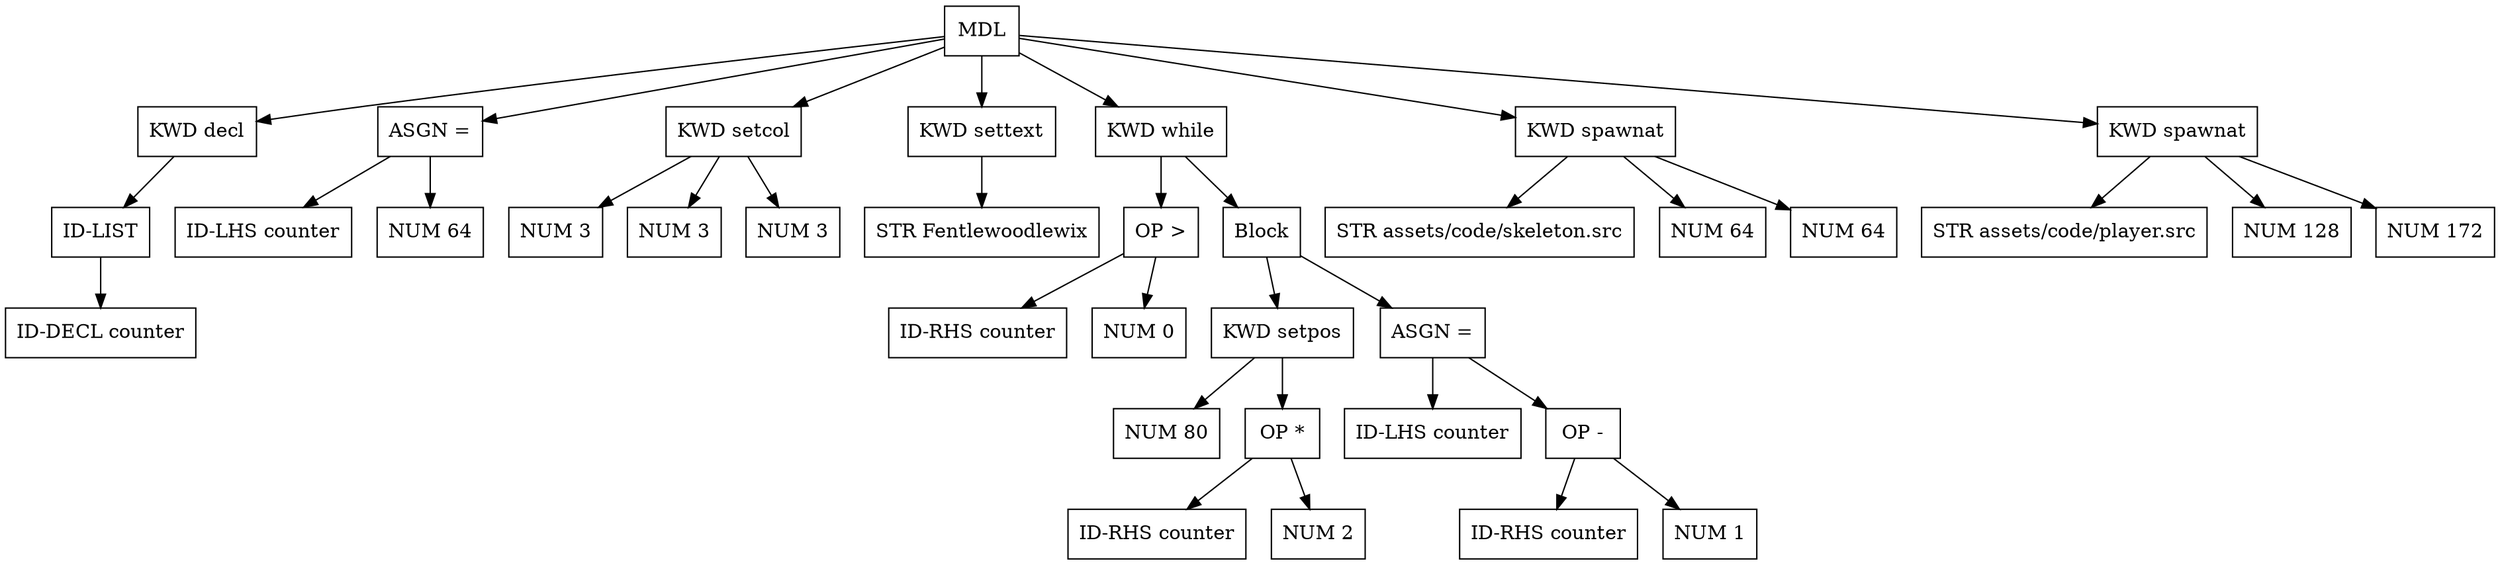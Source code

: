 digraph G {
node [shape = circle];
node0 [ uuid = "ea22023d-2875-4b54-ad1e-e779fe158798" shape = "record" label = "MDL
 " ];
node1 [ uuid = "f8eb4b17-aa47-4fd5-aab5-5d1c052a246c" shape = "record" label = "KWD
 decl" ];
node2 [ uuid = "a7a5d378-7a40-43c1-9b8a-9b5d17b72439" shape = "record" label = "ID-LIST
 " ];
node3 [ uuid = "46658721-c511-4ff4-b4b7-743c4e793e78" shape = "record" label = "ID-DECL
 counter" ];
node2 -> node3;
node1 -> node2;
node0 -> node1;
node5 [ uuid = "a4f90ee0-ebd6-47ca-b7b4-75aae99deddd" shape = "record" label = "ASGN
 =" ];
node4 [ uuid = "9b7d7871-04e1-494a-84b1-00d5a927cc25" shape = "record" label = "ID-LHS
 counter" ];
node5 -> node4;
node6 [ uuid = "c1a51ab1-7f9d-4c92-ae9c-ce923a325dea" shape = "record" label = "NUM
 64" ];
node5 -> node6;
node0 -> node5;
node7 [ uuid = "a78c393b-48ae-456b-b20b-4e947ed2f39d" shape = "record" label = "KWD
 setcol" ];
node8 [ uuid = "566c22c6-7b2b-4078-b5ed-6282fb9371c1" shape = "record" label = "NUM
 3" ];
node7 -> node8;
node9 [ uuid = "88d22bd1-27c9-43bb-8cbc-10b270fb6d4d" shape = "record" label = "NUM
 3" ];
node7 -> node9;
node10 [ uuid = "67ff0e87-6607-44d1-9390-55eec8dc45ce" shape = "record" label = "NUM
 3" ];
node7 -> node10;
node0 -> node7;
node11 [ uuid = "5ebd204c-36da-4365-9d37-88fdb1625671" shape = "record" label = "KWD
 settext" ];
node12 [ uuid = "7438e700-5979-4c6b-9064-2d4fb988a6c8" shape = "record" label = "STR
 Fentlewoodlewix" ];
node11 -> node12;
node0 -> node11;
node13 [ uuid = "f313f88f-4da0-4e56-93b1-4152f7acc32e" shape = "record" label = "KWD
 while" ];
node15 [ uuid = "b4baf2d9-6138-48ab-b482-cad096af40a4" shape = "record" label = "OP
 \>" ];
node14 [ uuid = "c65609d0-332b-42b6-9c05-0543982c51d6" shape = "record" label = "ID-RHS
 counter" ];
node15 -> node14;
node16 [ uuid = "71bdd748-39c3-4a07-93b0-49e231a93860" shape = "record" label = "NUM
 0" ];
node15 -> node16;
node13 -> node15;
node17 [ uuid = "3426f720-8a6b-44bb-a6a0-141357ce13e2" shape = "record" label = "Block
 " ];
node18 [ uuid = "bbd438b2-7bcf-4a61-b1d5-34595ca0af96" shape = "record" label = "KWD
 setpos" ];
node19 [ uuid = "0ca01c1d-10c5-4bb0-9dc5-a658f7040681" shape = "record" label = "NUM
 80" ];
node18 -> node19;
node21 [ uuid = "8805bd3c-c0a3-419f-949f-66a3d7744744" shape = "record" label = "OP
 *" ];
node20 [ uuid = "053f7e3a-2063-40e9-bad1-b0950f4021f9" shape = "record" label = "ID-RHS
 counter" ];
node21 -> node20;
node22 [ uuid = "35ded713-4b8e-4e8b-962a-ec095bede381" shape = "record" label = "NUM
 2" ];
node21 -> node22;
node18 -> node21;
node17 -> node18;
node24 [ uuid = "a888561e-0cf4-402d-a746-6a70393c67a8" shape = "record" label = "ASGN
 =" ];
node23 [ uuid = "c37d764c-ccef-47ce-ad7f-2e1728cc6355" shape = "record" label = "ID-LHS
 counter" ];
node24 -> node23;
node26 [ uuid = "a45dcebd-17ce-4a4d-989b-18daa94a1265" shape = "record" label = "OP
 -" ];
node25 [ uuid = "05ee8889-2a16-477b-b8b0-c1e9652ce7e8" shape = "record" label = "ID-RHS
 counter" ];
node26 -> node25;
node27 [ uuid = "3c4ae24c-e596-4d60-8e8e-74909ef14a4b" shape = "record" label = "NUM
 1" ];
node26 -> node27;
node24 -> node26;
node17 -> node24;
node13 -> node17;
node0 -> node13;
node28 [ uuid = "a861beea-cb74-4024-8a2d-f014591eec3e" shape = "record" label = "KWD
 spawnat" ];
node29 [ uuid = "586e21d5-05cc-4cd1-8e42-fe0faffd5879" shape = "record" label = "STR
 assets/code/skeleton.src" ];
node28 -> node29;
node30 [ uuid = "6cf16081-8969-4965-8921-e29641fb700a" shape = "record" label = "NUM
 64" ];
node28 -> node30;
node31 [ uuid = "723405aa-28c2-4112-82bb-6e0dab864f3e" shape = "record" label = "NUM
 64" ];
node28 -> node31;
node0 -> node28;
node32 [ uuid = "7a40926e-5fed-4124-b39b-03bfb4da0ffb" shape = "record" label = "KWD
 spawnat" ];
node33 [ uuid = "f640479a-de9f-44c0-8a5d-f567b82266e1" shape = "record" label = "STR
 assets/code/player.src" ];
node32 -> node33;
node34 [ uuid = "3d72d9e0-023e-46e9-ae3b-3f3687f30a7c" shape = "record" label = "NUM
 128" ];
node32 -> node34;
node35 [ uuid = "3dbdb1b2-3a00-481e-bb3e-9161c7fbe796" shape = "record" label = "NUM
 172" ];
node32 -> node35;
node0 -> node32;
}
